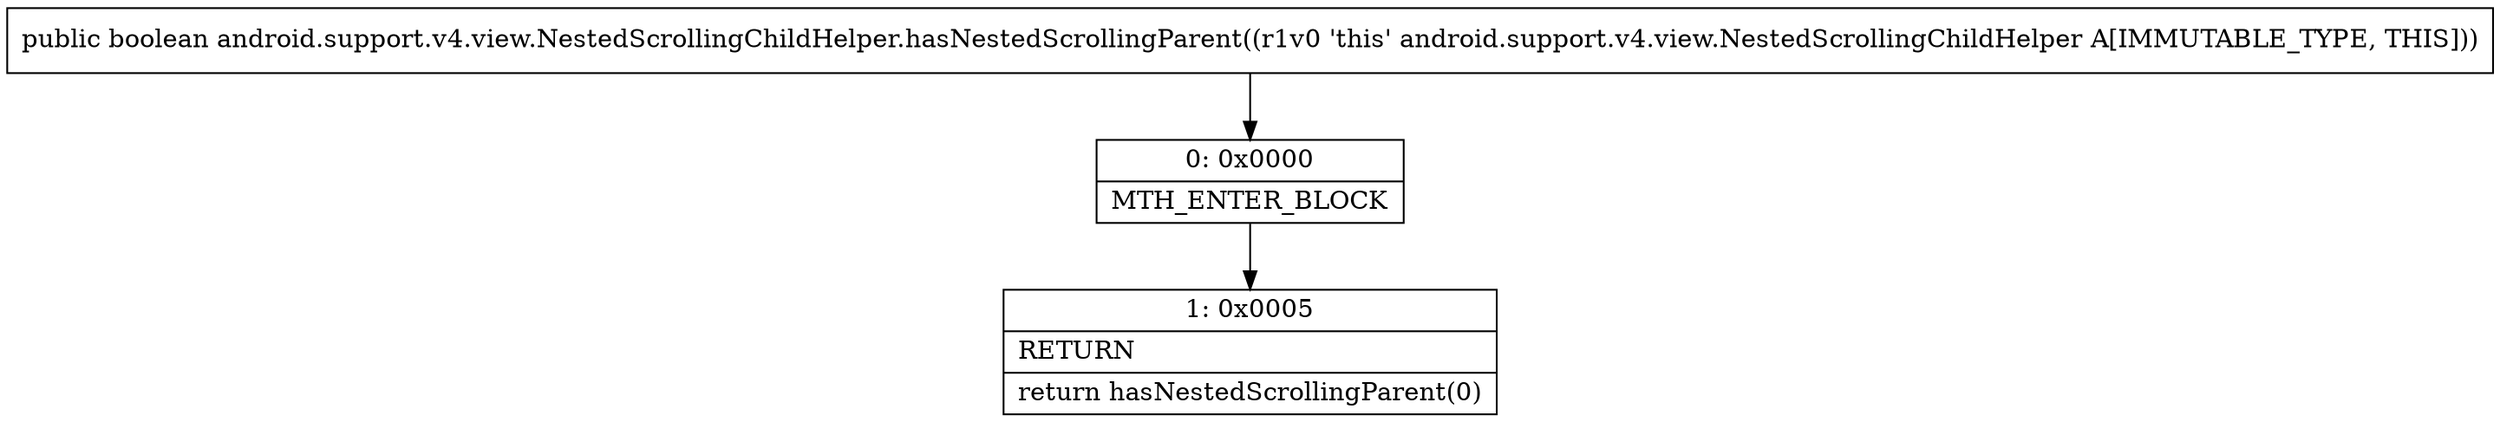 digraph "CFG forandroid.support.v4.view.NestedScrollingChildHelper.hasNestedScrollingParent()Z" {
Node_0 [shape=record,label="{0\:\ 0x0000|MTH_ENTER_BLOCK\l}"];
Node_1 [shape=record,label="{1\:\ 0x0005|RETURN\l|return hasNestedScrollingParent(0)\l}"];
MethodNode[shape=record,label="{public boolean android.support.v4.view.NestedScrollingChildHelper.hasNestedScrollingParent((r1v0 'this' android.support.v4.view.NestedScrollingChildHelper A[IMMUTABLE_TYPE, THIS])) }"];
MethodNode -> Node_0;
Node_0 -> Node_1;
}

